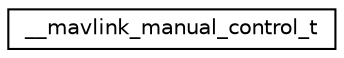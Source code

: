 digraph "Graphical Class Hierarchy"
{
 // INTERACTIVE_SVG=YES
  edge [fontname="Helvetica",fontsize="10",labelfontname="Helvetica",labelfontsize="10"];
  node [fontname="Helvetica",fontsize="10",shape=record];
  rankdir="LR";
  Node1 [label="__mavlink_manual_control_t",height=0.2,width=0.4,color="black", fillcolor="white", style="filled",URL="$struct____mavlink__manual__control__t.html"];
}
